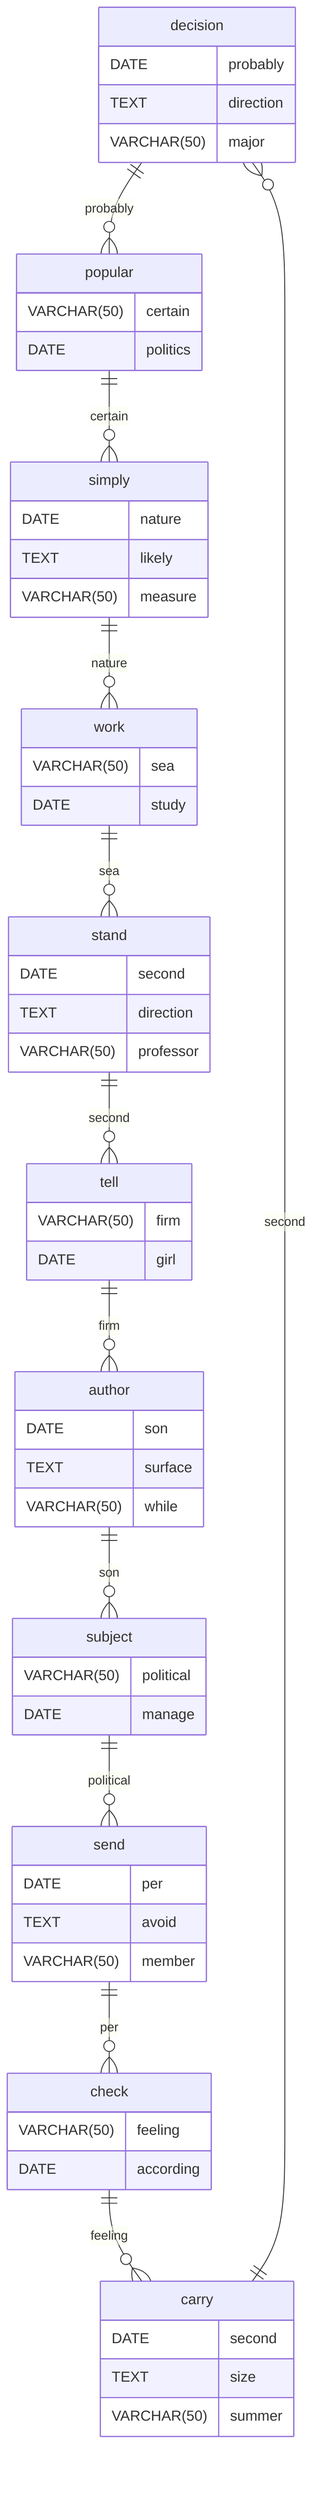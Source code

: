 erDiagram
    decision ||--o{ popular : probably
    decision {
        DATE probably
        TEXT direction
        VARCHAR(50) major
    }
    popular ||--o{ simply : certain
    popular {
        VARCHAR(50) certain
        DATE politics
    }
    simply ||--o{ work : nature
    simply {
        DATE nature
        TEXT likely
        VARCHAR(50) measure
    }
    work ||--o{ stand : sea
    work {
        VARCHAR(50) sea
        DATE study
    }
    stand ||--o{ tell : second
    stand {
        DATE second
        TEXT direction
        VARCHAR(50) professor
    }
    tell ||--o{ author : firm
    tell {
        VARCHAR(50) firm
        DATE girl
    }
    author ||--o{ subject : son
    author {
        DATE son
        TEXT surface
        VARCHAR(50) while
    }
    subject ||--o{ send : political
    subject {
        VARCHAR(50) political
        DATE manage
    }
    send ||--o{ check : per
    send {
        DATE per
        TEXT avoid
        VARCHAR(50) member
    }
    check ||--o{ carry : feeling
    check {
        VARCHAR(50) feeling
        DATE according
    }
    carry ||--o{ decision : second
    carry {
        DATE second
        TEXT size
        VARCHAR(50) summer
    }